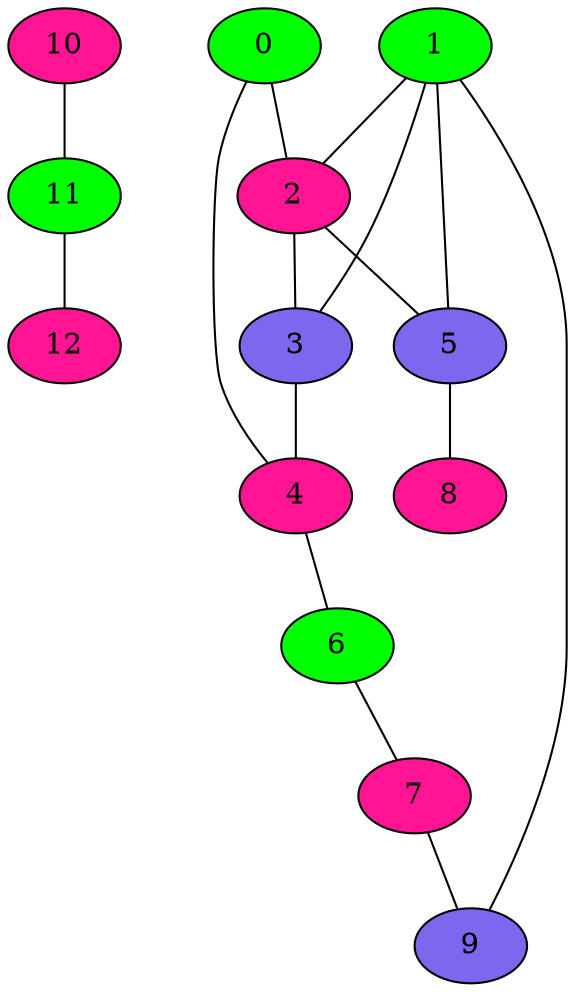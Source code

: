 graph {
10[style = filled, fillcolor = DeepPink];
2[style = filled, fillcolor = DeepPink];
12[style = filled, fillcolor = DeepPink];
4[style = filled, fillcolor = DeepPink];
7[style = filled, fillcolor = DeepPink];
0[style = filled, fillcolor = Lime];
8[style = filled, fillcolor = DeepPink];
1[style = filled, fillcolor = Lime];
6[style = filled, fillcolor = Lime];
11[style = filled, fillcolor = Lime];
5[style = filled, fillcolor = MediumSlateBlue];
3[style = filled, fillcolor = MediumSlateBlue];
9[style = filled, fillcolor = MediumSlateBlue];
  0--2; 
  0--4; 
  1--2; 
  1--3; 
  1--5; 
  1--9; 
  2--3; 
  2--5; 
  3--4; 
  4--6; 
  5--8; 
  6--7; 
  7--9; 
  10--11; 
  11--12; 
}
